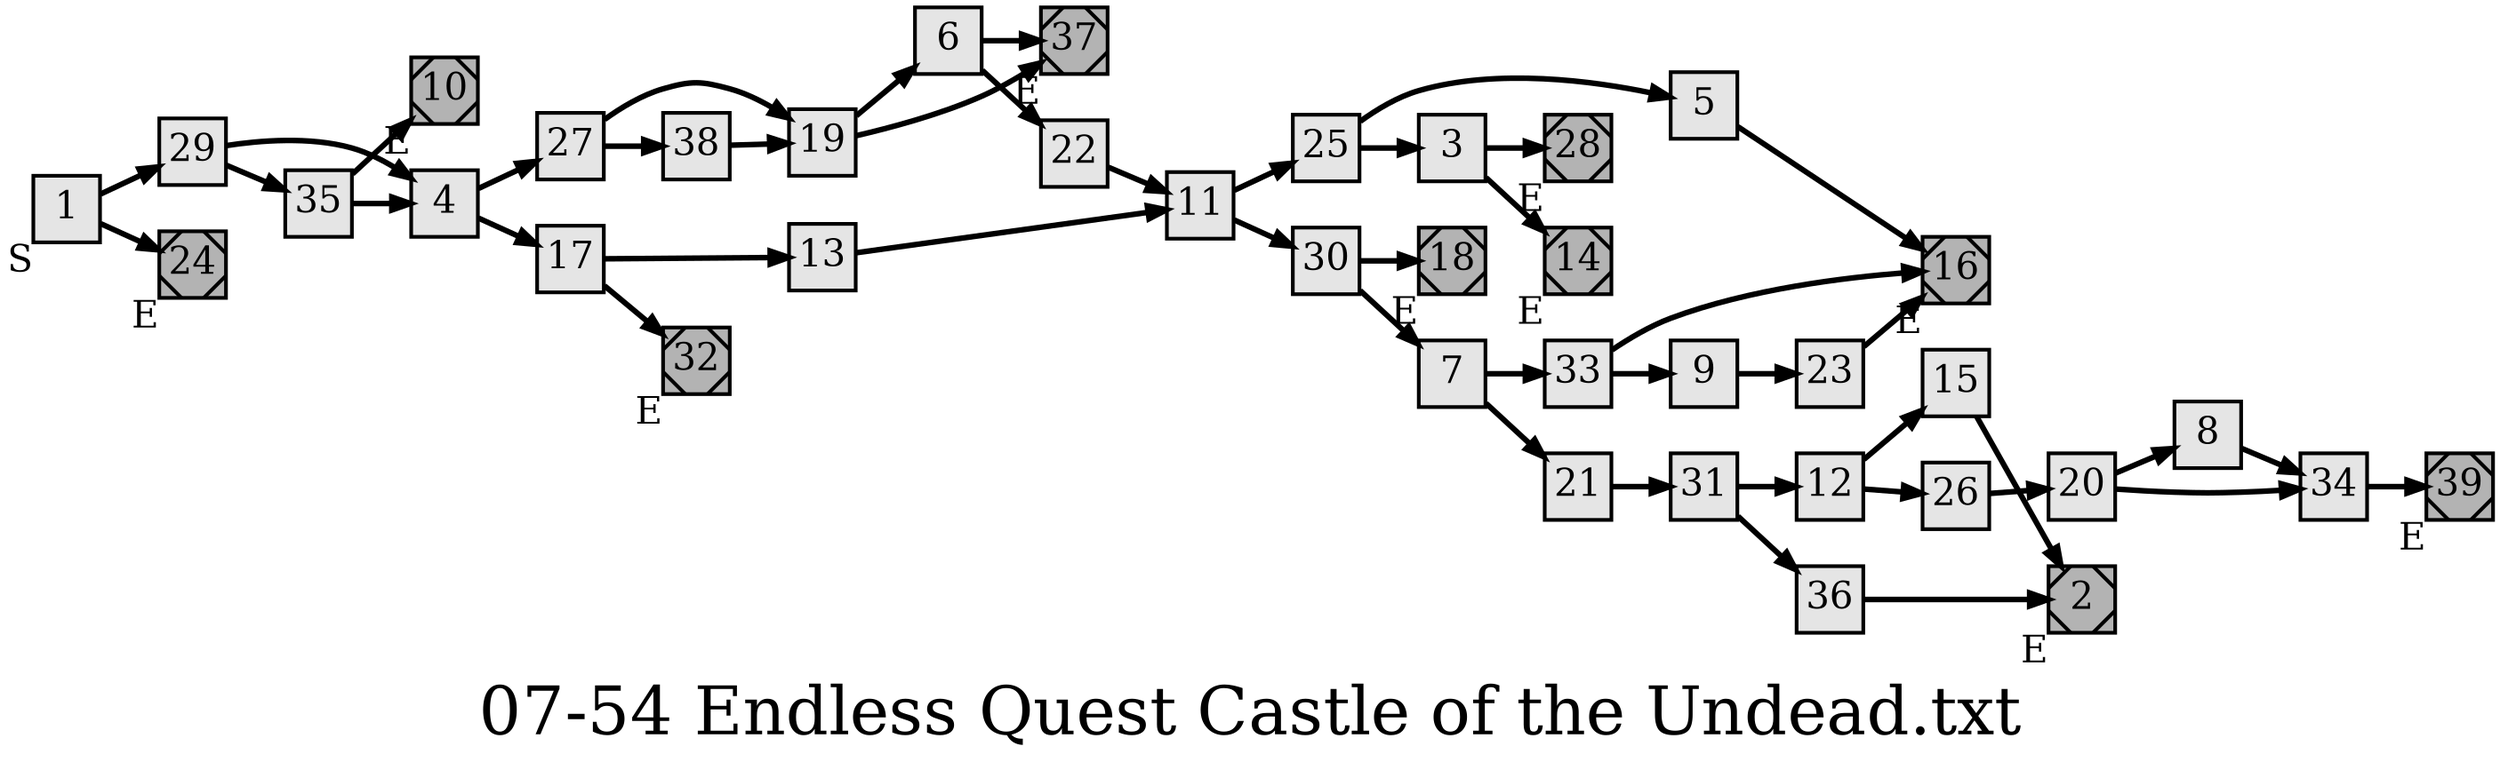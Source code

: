 digraph g{
  graph [ label="07-54 Endless Quest Castle of the Undead.txt" rankdir=LR, ordering=out, fontsize=36, nodesep="0.35", ranksep="0.45"];
  node  [shape=rect, penwidth=2, fontsize=20, style=filled, fillcolor=grey90, margin="0,0", labelfloat=true, regular=true, fixedsize=true];
  edge  [labelfloat=true, penwidth=3, fontsize=12];

  1	[ xlabel="S" ];
  1 -> 29;
  1 -> 24;
  2	[ xlabel="E", shape=Msquare, fontsize=20, fillcolor=grey70 ];
  3 -> 28;
  3 -> 14;
  4 -> 27;
  4 -> 17;
  5 -> 16;
  6 -> 37;
  6 -> 22;
  7 -> 33;
  7 -> 21;
  8 -> 34;
  9 -> 23;
  10	[ xlabel="E", shape=Msquare, fontsize=20, fillcolor=grey70 ];
  11 -> 25;
  11 -> 30;
  12 -> 15;
  12 -> 26;
  13 -> 11;
  14	[ xlabel="E", shape=Msquare, fontsize=20, fillcolor=grey70 ];
  15 -> 2;
  16	[ xlabel="E", shape=Msquare, fontsize=20, fillcolor=grey70 ];
  17 -> 13;
  17 -> 32;
  18	[ xlabel="E", shape=Msquare, fontsize=20, fillcolor=grey70 ];
  19 -> 6;
  19 -> 37;
  20 -> 8;
  20 -> 34;
  21 -> 31;
  22 -> 11;
  23 -> 16;
  24	[ xlabel="E", shape=Msquare, fontsize=20, fillcolor=grey70 ];
  25 -> 5;
  25 -> 3;
  26 -> 20;
  27 -> 19;
  27 -> 38;
  28	[ xlabel="E", shape=Msquare, fontsize=20, fillcolor=grey70 ];
  29 -> 4;
  29 -> 35;
  30 -> 18;
  30 -> 7;
  31 -> 12;
  31 -> 36;
  32	[ xlabel="E", shape=Msquare, fontsize=20, fillcolor=grey70 ];
  33 -> 16;
  33 -> 9;
  34 -> 39;
  35 -> 10;
  35 -> 4;
  36 -> 2;
  37	[ xlabel="E", shape=Msquare, fontsize=20, fillcolor=grey70 ];
  38 -> 19;
  39	[ xlabel="E", shape=Msquare, fontsize=20, fillcolor=grey70 ];
}

